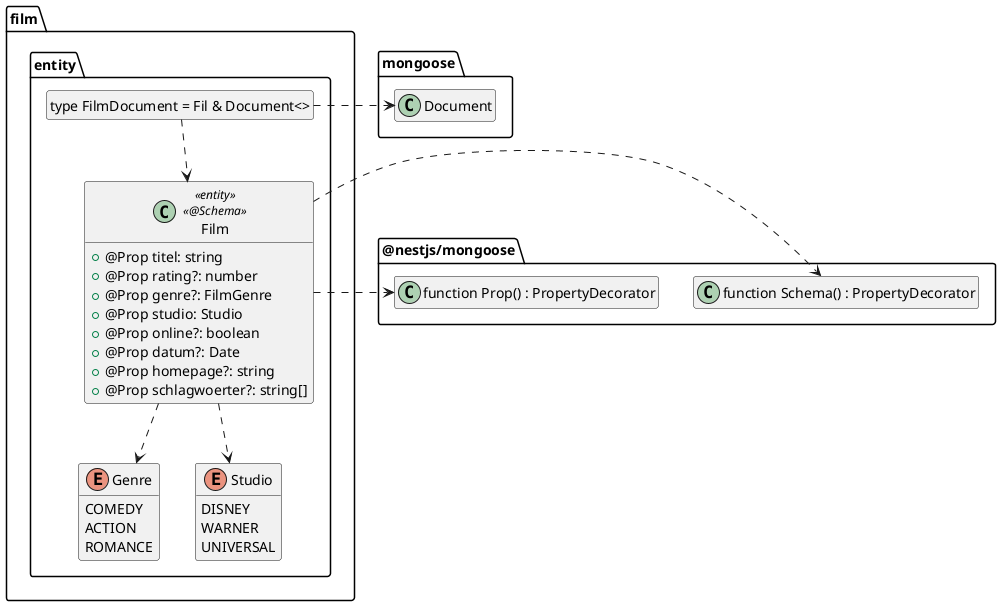 @startuml Entity

package @nestjs/mongoose {
  class "function Schema() : PropertyDecorator" as Schema
  class "function Prop() : PropertyDecorator" as Prop
}

package mongoose {
  class Document
}

package film.entity {
  class "type FilmDocument = Fil & Document<>" as FilmDocument
  hide FilmDocument circle

  FilmDocument ..> Film
  FilmDocument .right.> Document

  class Film

  Film .right.> Schema
  Film .right.> Prop

  Film ..> Genre
  Film ..> Studio

  enum Genre {
    COMEDY
    ACTION
    ROMANCE
  }

  enum Studio {
    DISNEY
    WARNER
    UNIVERSAL
  }

  class Film <<entity>> <<@Schema>> {
    + @Prop titel: string
    + @Prop rating?: number
    + @Prop genre?: FilmGenre
    + @Prop studio: Studio
    + @Prop online?: boolean
    + @Prop datum?: Date
    + @Prop homepage?: string
    + @Prop schlagwoerter?: string[]
  }
}

hide empty members

@enduml
